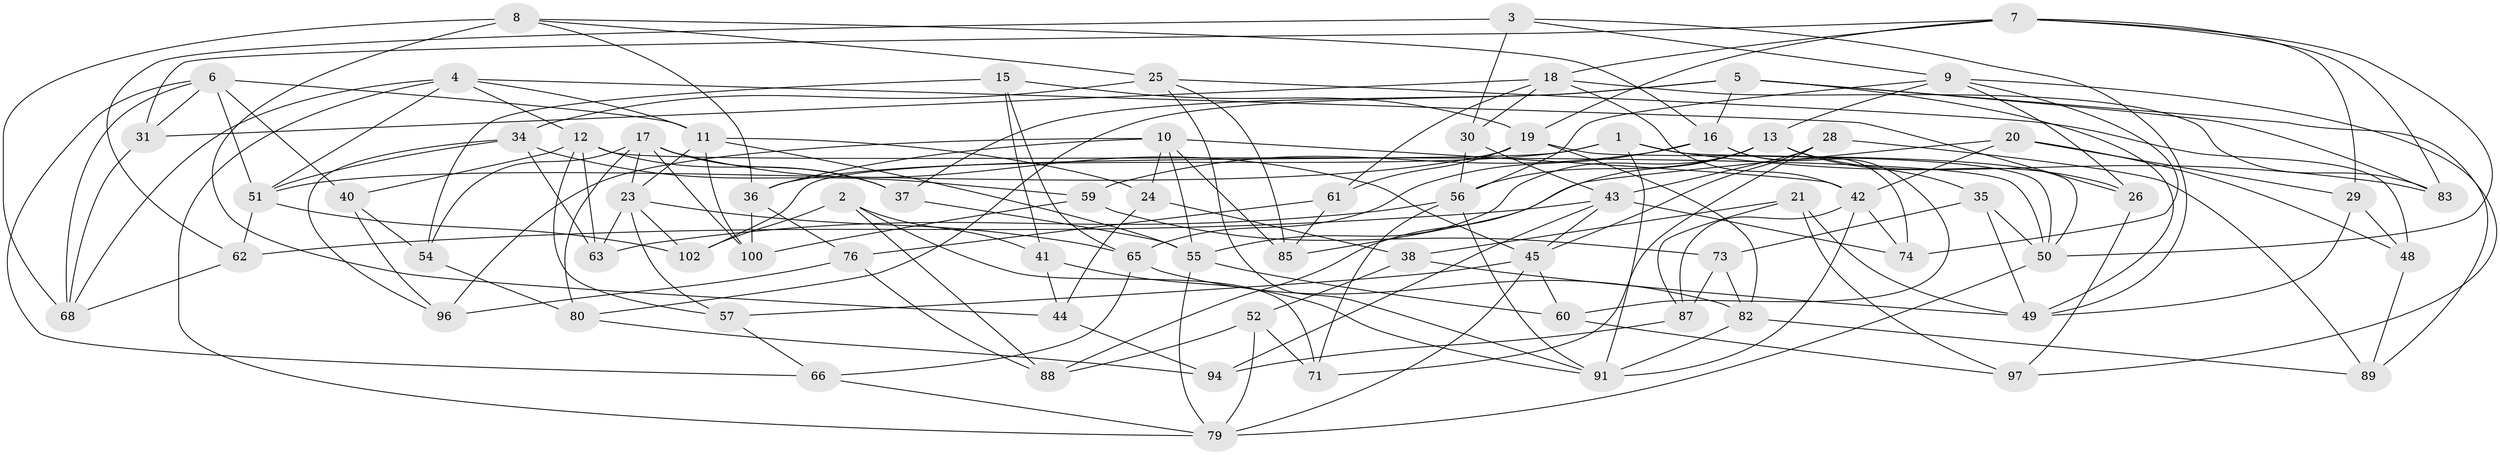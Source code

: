 // Generated by graph-tools (version 1.1) at 2025/24/03/03/25 07:24:27]
// undirected, 74 vertices, 176 edges
graph export_dot {
graph [start="1"]
  node [color=gray90,style=filled];
  1 [super="+90"];
  2;
  3;
  4 [super="+106"];
  5 [super="+46"];
  6 [super="+105"];
  7 [super="+58"];
  8 [super="+14"];
  9 [super="+95"];
  10 [super="+92"];
  11 [super="+39"];
  12 [super="+64"];
  13 [super="+22"];
  15;
  16 [super="+78"];
  17 [super="+32"];
  18 [super="+69"];
  19 [super="+27"];
  20;
  21;
  23 [super="+33"];
  24;
  25 [super="+47"];
  26;
  28;
  29;
  30;
  31;
  34 [super="+103"];
  35;
  36 [super="+93"];
  37;
  38;
  40;
  41;
  42 [super="+72"];
  43 [super="+99"];
  44;
  45 [super="+81"];
  48;
  49 [super="+53"];
  50 [super="+70"];
  51 [super="+75"];
  52;
  54;
  55 [super="+101"];
  56 [super="+67"];
  57;
  59;
  60;
  61;
  62;
  63;
  65 [super="+77"];
  66;
  68 [super="+84"];
  71;
  73;
  74;
  76;
  79 [super="+86"];
  80;
  82 [super="+104"];
  83;
  85;
  87;
  88;
  89;
  91 [super="+98"];
  94;
  96;
  97;
  100;
  102;
  1 -- 83;
  1 -- 36 [weight=2];
  1 -- 102;
  1 -- 50;
  1 -- 91;
  2 -- 71;
  2 -- 102;
  2 -- 41;
  2 -- 88;
  3 -- 62;
  3 -- 30;
  3 -- 9;
  3 -- 49;
  4 -- 68;
  4 -- 79;
  4 -- 51;
  4 -- 26;
  4 -- 11;
  4 -- 12;
  5 -- 83;
  5 -- 37;
  5 -- 49;
  5 -- 16;
  5 -- 89;
  5 -- 80;
  6 -- 31;
  6 -- 40;
  6 -- 66;
  6 -- 51;
  6 -- 68;
  6 -- 11;
  7 -- 83;
  7 -- 29;
  7 -- 50;
  7 -- 18;
  7 -- 19;
  7 -- 31;
  8 -- 44;
  8 -- 25;
  8 -- 36;
  8 -- 16;
  8 -- 68 [weight=2];
  9 -- 56;
  9 -- 26;
  9 -- 74;
  9 -- 97;
  9 -- 13;
  10 -- 24;
  10 -- 96;
  10 -- 36;
  10 -- 85;
  10 -- 55;
  10 -- 42;
  11 -- 24;
  11 -- 100;
  11 -- 55;
  11 -- 23;
  12 -- 57;
  12 -- 37;
  12 -- 40;
  12 -- 50;
  12 -- 63;
  13 -- 26;
  13 -- 56;
  13 -- 35;
  13 -- 88;
  13 -- 55;
  15 -- 41;
  15 -- 65;
  15 -- 19;
  15 -- 54;
  16 -- 60;
  16 -- 74;
  16 -- 59;
  16 -- 65;
  17 -- 54;
  17 -- 80;
  17 -- 100;
  17 -- 37;
  17 -- 23;
  17 -- 45;
  18 -- 30;
  18 -- 83;
  18 -- 31;
  18 -- 42;
  18 -- 61;
  19 -- 51;
  19 -- 61;
  19 -- 50;
  19 -- 82;
  20 -- 29;
  20 -- 42;
  20 -- 48;
  20 -- 85;
  21 -- 38;
  21 -- 87;
  21 -- 97;
  21 -- 49;
  23 -- 102;
  23 -- 57;
  23 -- 65;
  23 -- 63;
  24 -- 38;
  24 -- 44;
  25 -- 85;
  25 -- 48;
  25 -- 34 [weight=2];
  25 -- 91;
  26 -- 97;
  28 -- 89;
  28 -- 71;
  28 -- 45;
  28 -- 43;
  29 -- 48;
  29 -- 49;
  30 -- 43;
  30 -- 56;
  31 -- 68;
  34 -- 63;
  34 -- 96;
  34 -- 59;
  34 -- 51;
  35 -- 49;
  35 -- 73;
  35 -- 50;
  36 -- 76;
  36 -- 100;
  37 -- 55;
  38 -- 52;
  38 -- 49;
  40 -- 54;
  40 -- 96;
  41 -- 44;
  41 -- 91;
  42 -- 74;
  42 -- 87;
  42 -- 91;
  43 -- 74;
  43 -- 45;
  43 -- 62;
  43 -- 94;
  44 -- 94;
  45 -- 60;
  45 -- 57;
  45 -- 79;
  48 -- 89;
  50 -- 79;
  51 -- 62;
  51 -- 102;
  52 -- 88;
  52 -- 71;
  52 -- 79;
  54 -- 80;
  55 -- 60;
  55 -- 79;
  56 -- 71;
  56 -- 63;
  56 -- 91;
  57 -- 66;
  59 -- 100;
  59 -- 73;
  60 -- 97;
  61 -- 85;
  61 -- 76;
  62 -- 68;
  65 -- 82 [weight=2];
  65 -- 66;
  66 -- 79;
  73 -- 87;
  73 -- 82;
  76 -- 88;
  76 -- 96;
  80 -- 94;
  82 -- 91;
  82 -- 89;
  87 -- 94;
}
